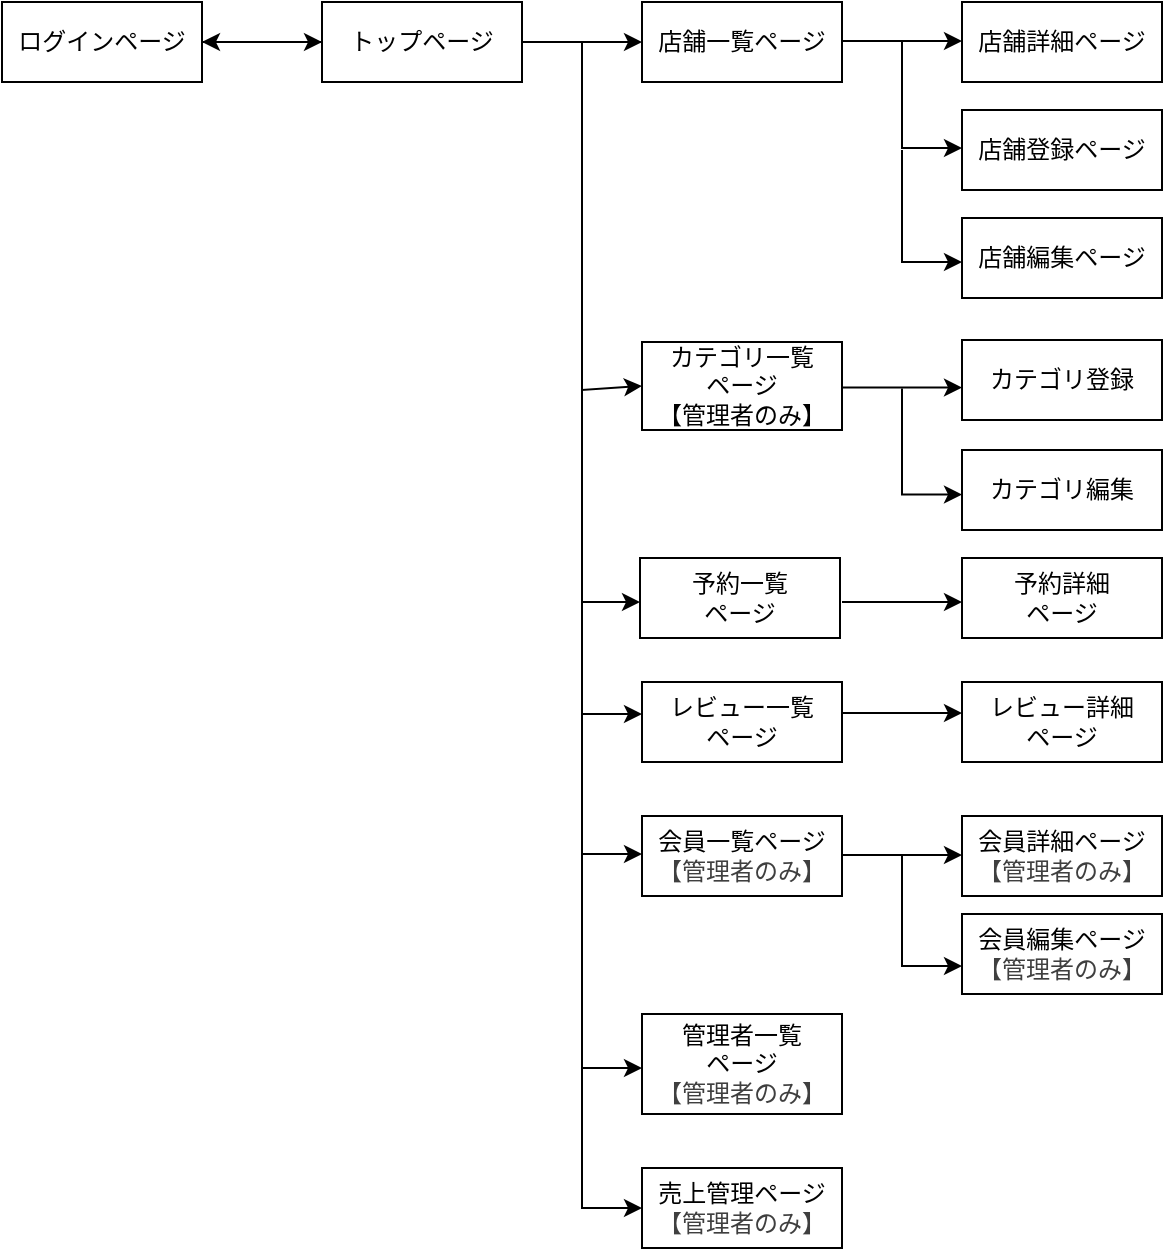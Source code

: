 <mxfile>
    <diagram id="34Bd_y1Ao4glyvhJhqIN" name="管理者側">
        <mxGraphModel dx="772" dy="439" grid="1" gridSize="10" guides="1" tooltips="1" connect="1" arrows="1" fold="1" page="1" pageScale="1" pageWidth="1169" pageHeight="827" math="0" shadow="0">
            <root>
                <mxCell id="0"/>
                <mxCell id="1" parent="0"/>
                <mxCell id="g50xE0wcD1OMA3XHy5KS-1" value="ログインページ" style="rounded=0;whiteSpace=wrap;html=1;" parent="1" vertex="1">
                    <mxGeometry x="90" y="90" width="100" height="40" as="geometry"/>
                </mxCell>
                <mxCell id="g50xE0wcD1OMA3XHy5KS-13" value="" style="edgeStyle=none;html=1;" parent="1" source="g50xE0wcD1OMA3XHy5KS-2" target="g50xE0wcD1OMA3XHy5KS-1" edge="1">
                    <mxGeometry relative="1" as="geometry"/>
                </mxCell>
                <mxCell id="g50xE0wcD1OMA3XHy5KS-2" value="トップページ" style="rounded=0;whiteSpace=wrap;html=1;" parent="1" vertex="1">
                    <mxGeometry x="250" y="90" width="100" height="40" as="geometry"/>
                </mxCell>
                <mxCell id="g50xE0wcD1OMA3XHy5KS-3" value="店舗一覧ページ" style="rounded=0;whiteSpace=wrap;html=1;" parent="1" vertex="1">
                    <mxGeometry x="410" y="90" width="100" height="40" as="geometry"/>
                </mxCell>
                <mxCell id="g50xE0wcD1OMA3XHy5KS-4" value="店舗詳細ページ" style="rounded=0;whiteSpace=wrap;html=1;" parent="1" vertex="1">
                    <mxGeometry x="570" y="90" width="100" height="40" as="geometry"/>
                </mxCell>
                <mxCell id="g50xE0wcD1OMA3XHy5KS-5" value="店舗登録ページ" style="rounded=0;whiteSpace=wrap;html=1;" parent="1" vertex="1">
                    <mxGeometry x="570" y="144" width="100" height="40" as="geometry"/>
                </mxCell>
                <mxCell id="g50xE0wcD1OMA3XHy5KS-6" value="店舗編集ページ" style="rounded=0;whiteSpace=wrap;html=1;" parent="1" vertex="1">
                    <mxGeometry x="570" y="198" width="100" height="40" as="geometry"/>
                </mxCell>
                <mxCell id="g50xE0wcD1OMA3XHy5KS-7" value="カテゴリ一覧&lt;div&gt;ページ&lt;/div&gt;&lt;div&gt;【管理者のみ】&lt;/div&gt;" style="rounded=0;whiteSpace=wrap;html=1;" parent="1" vertex="1">
                    <mxGeometry x="410" y="260" width="100" height="44" as="geometry"/>
                </mxCell>
                <mxCell id="g50xE0wcD1OMA3XHy5KS-8" value="会員一覧ページ&lt;div&gt;&lt;span style=&quot;color: rgb(63, 63, 63);&quot;&gt;【管理者のみ】&lt;/span&gt;&lt;/div&gt;" style="rounded=0;whiteSpace=wrap;html=1;" parent="1" vertex="1">
                    <mxGeometry x="410" y="497" width="100" height="40" as="geometry"/>
                </mxCell>
                <mxCell id="g50xE0wcD1OMA3XHy5KS-9" value="売上管理ページ&lt;div&gt;&lt;span style=&quot;color: rgb(63, 63, 63);&quot;&gt;【管理者のみ】&lt;/span&gt;&lt;/div&gt;" style="rounded=0;whiteSpace=wrap;html=1;" parent="1" vertex="1">
                    <mxGeometry x="410" y="673" width="100" height="40" as="geometry"/>
                </mxCell>
                <mxCell id="g50xE0wcD1OMA3XHy5KS-10" value="会員詳細ページ&lt;div&gt;&lt;span style=&quot;color: rgb(63, 63, 63);&quot;&gt;【管理者のみ】&lt;/span&gt;&lt;/div&gt;" style="rounded=0;whiteSpace=wrap;html=1;" parent="1" vertex="1">
                    <mxGeometry x="570" y="497" width="100" height="40" as="geometry"/>
                </mxCell>
                <mxCell id="g50xE0wcD1OMA3XHy5KS-11" value="管理者一覧&lt;div&gt;ページ&lt;/div&gt;&lt;div&gt;&lt;span style=&quot;color: rgb(63, 63, 63);&quot;&gt;【管理者のみ】&lt;/span&gt;&lt;/div&gt;" style="rounded=0;whiteSpace=wrap;html=1;" parent="1" vertex="1">
                    <mxGeometry x="410" y="596" width="100" height="50" as="geometry"/>
                </mxCell>
                <mxCell id="g50xE0wcD1OMA3XHy5KS-12" value="" style="endArrow=classic;html=1;exitX=1;exitY=0.5;exitDx=0;exitDy=0;" parent="1" source="g50xE0wcD1OMA3XHy5KS-1" edge="1">
                    <mxGeometry width="50" height="50" relative="1" as="geometry">
                        <mxPoint x="200" y="160" as="sourcePoint"/>
                        <mxPoint x="250" y="110" as="targetPoint"/>
                    </mxGeometry>
                </mxCell>
                <mxCell id="g50xE0wcD1OMA3XHy5KS-15" value="" style="endArrow=classic;html=1;exitX=1;exitY=0.5;exitDx=0;exitDy=0;" parent="1" source="g50xE0wcD1OMA3XHy5KS-2" edge="1">
                    <mxGeometry width="50" height="50" relative="1" as="geometry">
                        <mxPoint x="360" y="160" as="sourcePoint"/>
                        <mxPoint x="410" y="110" as="targetPoint"/>
                    </mxGeometry>
                </mxCell>
                <mxCell id="g50xE0wcD1OMA3XHy5KS-16" value="" style="endArrow=classic;html=1;exitX=1;exitY=0.5;exitDx=0;exitDy=0;" parent="1" edge="1">
                    <mxGeometry width="50" height="50" relative="1" as="geometry">
                        <mxPoint x="510" y="109.5" as="sourcePoint"/>
                        <mxPoint x="570" y="109.5" as="targetPoint"/>
                    </mxGeometry>
                </mxCell>
                <mxCell id="g50xE0wcD1OMA3XHy5KS-17" value="" style="endArrow=classic;html=1;exitX=1;exitY=0.5;exitDx=0;exitDy=0;" parent="1" edge="1">
                    <mxGeometry width="50" height="50" relative="1" as="geometry">
                        <mxPoint x="510" y="516.5" as="sourcePoint"/>
                        <mxPoint x="570" y="516.5" as="targetPoint"/>
                    </mxGeometry>
                </mxCell>
                <mxCell id="g50xE0wcD1OMA3XHy5KS-18" value="" style="endArrow=classic;html=1;entryX=0;entryY=0.5;entryDx=0;entryDy=0;rounded=0;curved=0;" parent="1" target="g50xE0wcD1OMA3XHy5KS-7" edge="1">
                    <mxGeometry width="50" height="50" relative="1" as="geometry">
                        <mxPoint x="380" y="110" as="sourcePoint"/>
                        <mxPoint x="410" y="294" as="targetPoint"/>
                        <Array as="points">
                            <mxPoint x="380" y="284"/>
                        </Array>
                    </mxGeometry>
                </mxCell>
                <mxCell id="g50xE0wcD1OMA3XHy5KS-19" value="" style="endArrow=classic;html=1;rounded=0;curved=0;" parent="1" edge="1">
                    <mxGeometry width="50" height="50" relative="1" as="geometry">
                        <mxPoint x="380" y="280" as="sourcePoint"/>
                        <mxPoint x="410" y="446" as="targetPoint"/>
                        <Array as="points">
                            <mxPoint x="380" y="446"/>
                        </Array>
                    </mxGeometry>
                </mxCell>
                <mxCell id="g50xE0wcD1OMA3XHy5KS-20" value="" style="endArrow=classic;html=1;rounded=0;curved=0;" parent="1" edge="1">
                    <mxGeometry width="50" height="50" relative="1" as="geometry">
                        <mxPoint x="380" y="507" as="sourcePoint"/>
                        <mxPoint x="410" y="623" as="targetPoint"/>
                        <Array as="points">
                            <mxPoint x="380" y="623"/>
                        </Array>
                    </mxGeometry>
                </mxCell>
                <mxCell id="g50xE0wcD1OMA3XHy5KS-21" value="" style="endArrow=classic;html=1;rounded=0;curved=0;" parent="1" edge="1">
                    <mxGeometry width="50" height="50" relative="1" as="geometry">
                        <mxPoint x="380" y="623" as="sourcePoint"/>
                        <mxPoint x="410" y="693" as="targetPoint"/>
                        <Array as="points">
                            <mxPoint x="380" y="693"/>
                        </Array>
                    </mxGeometry>
                </mxCell>
                <mxCell id="g50xE0wcD1OMA3XHy5KS-22" value="" style="endArrow=classic;html=1;rounded=0;curved=0;" parent="1" edge="1">
                    <mxGeometry width="50" height="50" relative="1" as="geometry">
                        <mxPoint x="540" y="110" as="sourcePoint"/>
                        <mxPoint x="570" y="163" as="targetPoint"/>
                        <Array as="points">
                            <mxPoint x="540" y="163"/>
                        </Array>
                    </mxGeometry>
                </mxCell>
                <mxCell id="g50xE0wcD1OMA3XHy5KS-23" value="" style="endArrow=classic;html=1;rounded=0;curved=0;" parent="1" edge="1">
                    <mxGeometry width="50" height="50" relative="1" as="geometry">
                        <mxPoint x="540" y="164" as="sourcePoint"/>
                        <mxPoint x="570" y="220" as="targetPoint"/>
                        <Array as="points">
                            <mxPoint x="540" y="220"/>
                        </Array>
                    </mxGeometry>
                </mxCell>
                <mxCell id="g50xE0wcD1OMA3XHy5KS-25" value="カテゴリ登録" style="rounded=0;whiteSpace=wrap;html=1;" parent="1" vertex="1">
                    <mxGeometry x="570" y="259" width="100" height="40" as="geometry"/>
                </mxCell>
                <mxCell id="g50xE0wcD1OMA3XHy5KS-26" value="カテゴリ編集" style="rounded=0;whiteSpace=wrap;html=1;" parent="1" vertex="1">
                    <mxGeometry x="570" y="314" width="100" height="40" as="geometry"/>
                </mxCell>
                <mxCell id="g50xE0wcD1OMA3XHy5KS-27" value="会員編集ページ&lt;div&gt;&lt;span style=&quot;color: rgb(63, 63, 63);&quot;&gt;【管理者のみ】&lt;/span&gt;&lt;/div&gt;" style="rounded=0;whiteSpace=wrap;html=1;" parent="1" vertex="1">
                    <mxGeometry x="570" y="546" width="100" height="40" as="geometry"/>
                </mxCell>
                <mxCell id="g50xE0wcD1OMA3XHy5KS-30" value="" style="endArrow=classic;html=1;exitX=1;exitY=0.5;exitDx=0;exitDy=0;" parent="1" edge="1">
                    <mxGeometry width="50" height="50" relative="1" as="geometry">
                        <mxPoint x="510" y="282.75" as="sourcePoint"/>
                        <mxPoint x="570" y="282.75" as="targetPoint"/>
                    </mxGeometry>
                </mxCell>
                <mxCell id="g50xE0wcD1OMA3XHy5KS-31" value="" style="endArrow=classic;html=1;rounded=0;curved=0;" parent="1" edge="1">
                    <mxGeometry width="50" height="50" relative="1" as="geometry">
                        <mxPoint x="540" y="283.25" as="sourcePoint"/>
                        <mxPoint x="570" y="336.25" as="targetPoint"/>
                        <Array as="points">
                            <mxPoint x="540" y="336.25"/>
                        </Array>
                    </mxGeometry>
                </mxCell>
                <mxCell id="g50xE0wcD1OMA3XHy5KS-33" value="" style="endArrow=classic;html=1;rounded=0;curved=0;" parent="1" edge="1">
                    <mxGeometry width="50" height="50" relative="1" as="geometry">
                        <mxPoint x="540" y="516" as="sourcePoint"/>
                        <mxPoint x="570" y="572" as="targetPoint"/>
                        <Array as="points">
                            <mxPoint x="540" y="572"/>
                        </Array>
                    </mxGeometry>
                </mxCell>
                <mxCell id="1fJdkVaX5mubvqtacBsB-1" value="レビュー一覧&lt;div&gt;ページ&lt;/div&gt;" style="rounded=0;whiteSpace=wrap;html=1;" parent="1" vertex="1">
                    <mxGeometry x="410" y="430" width="100" height="40" as="geometry"/>
                </mxCell>
                <mxCell id="1fJdkVaX5mubvqtacBsB-2" value="" style="endArrow=classic;html=1;rounded=0;curved=0;" parent="1" edge="1">
                    <mxGeometry width="50" height="50" relative="1" as="geometry">
                        <mxPoint x="380" y="440" as="sourcePoint"/>
                        <mxPoint x="410" y="516" as="targetPoint"/>
                        <Array as="points">
                            <mxPoint x="380" y="516"/>
                        </Array>
                    </mxGeometry>
                </mxCell>
                <mxCell id="2" value="レビュー詳細&lt;div&gt;ページ&lt;/div&gt;" style="rounded=0;whiteSpace=wrap;html=1;" parent="1" vertex="1">
                    <mxGeometry x="570" y="430" width="100" height="40" as="geometry"/>
                </mxCell>
                <mxCell id="3" value="" style="endArrow=classic;html=1;exitX=1;exitY=0.5;exitDx=0;exitDy=0;" parent="1" edge="1">
                    <mxGeometry width="50" height="50" relative="1" as="geometry">
                        <mxPoint x="510" y="445.5" as="sourcePoint"/>
                        <mxPoint x="570" y="445.5" as="targetPoint"/>
                    </mxGeometry>
                </mxCell>
                <mxCell id="4" value="" style="endArrow=classic;html=1;exitX=1;exitY=0.5;exitDx=0;exitDy=0;" parent="1" edge="1">
                    <mxGeometry width="50" height="50" relative="1" as="geometry">
                        <mxPoint x="510" y="390" as="sourcePoint"/>
                        <mxPoint x="570" y="390" as="targetPoint"/>
                    </mxGeometry>
                </mxCell>
                <mxCell id="5" value="予約一覧&lt;div&gt;ページ&lt;/div&gt;" style="rounded=0;whiteSpace=wrap;html=1;" parent="1" vertex="1">
                    <mxGeometry x="409" y="368" width="100" height="40" as="geometry"/>
                </mxCell>
                <mxCell id="7" value="予約詳細&lt;div&gt;ページ&lt;/div&gt;" style="rounded=0;whiteSpace=wrap;html=1;" parent="1" vertex="1">
                    <mxGeometry x="570" y="368" width="100" height="40" as="geometry"/>
                </mxCell>
                <mxCell id="8" value="" style="endArrow=classic;html=1;" parent="1" edge="1">
                    <mxGeometry width="50" height="50" relative="1" as="geometry">
                        <mxPoint x="380" y="390" as="sourcePoint"/>
                        <mxPoint x="409" y="390" as="targetPoint"/>
                    </mxGeometry>
                </mxCell>
            </root>
        </mxGraphModel>
    </diagram>
    <diagram id="sRgeUZMU-NJZNKIBelVj" name="会員側">
        <mxGraphModel dx="772" dy="439" grid="1" gridSize="10" guides="1" tooltips="1" connect="1" arrows="1" fold="1" page="1" pageScale="1" pageWidth="1169" pageHeight="827" math="0" shadow="0">
            <root>
                <mxCell id="0"/>
                <mxCell id="1" parent="0"/>
                <mxCell id="2" value="ログインページ" style="rounded=0;whiteSpace=wrap;html=1;" parent="1" vertex="1">
                    <mxGeometry x="90" y="90" width="100" height="40" as="geometry"/>
                </mxCell>
                <mxCell id="3" value="パスワード再設定&lt;div&gt;ページ&lt;/div&gt;" style="rounded=0;whiteSpace=wrap;html=1;" parent="1" vertex="1">
                    <mxGeometry x="90" y="160" width="100" height="40" as="geometry"/>
                </mxCell>
                <mxCell id="4" value="会員登録ページ" style="rounded=0;whiteSpace=wrap;html=1;" parent="1" vertex="1">
                    <mxGeometry x="90" y="260" width="100" height="40" as="geometry"/>
                </mxCell>
                <mxCell id="5" value="トップページ" style="rounded=0;whiteSpace=wrap;html=1;" parent="1" vertex="1">
                    <mxGeometry x="240" y="90" width="100" height="40" as="geometry"/>
                </mxCell>
                <mxCell id="6" value="店舗一覧ページ" style="rounded=0;whiteSpace=wrap;html=1;" parent="1" vertex="1">
                    <mxGeometry x="390" y="90" width="100" height="40" as="geometry"/>
                </mxCell>
                <mxCell id="7" value="店舗詳細ページ" style="rounded=0;whiteSpace=wrap;html=1;" parent="1" vertex="1">
                    <mxGeometry x="539.5" y="90" width="100" height="40" as="geometry"/>
                </mxCell>
                <mxCell id="8" value="お気に入り一覧&lt;div&gt;ページ&lt;/div&gt;&lt;div&gt;【有料会員のみ】&lt;/div&gt;" style="rounded=0;whiteSpace=wrap;html=1;" parent="1" vertex="1">
                    <mxGeometry x="390" y="160" width="100" height="50" as="geometry"/>
                </mxCell>
                <mxCell id="9" value="予約一覧ページ&lt;div&gt;&lt;span style=&quot;color: rgb(63, 63, 63);&quot;&gt;【有料会員のみ】&lt;/span&gt;&lt;/div&gt;" style="rounded=0;whiteSpace=wrap;html=1;" parent="1" vertex="1">
                    <mxGeometry x="390" y="230" width="100" height="50" as="geometry"/>
                </mxCell>
                <mxCell id="10" value="マイページ" style="rounded=0;whiteSpace=wrap;html=1;" parent="1" vertex="1">
                    <mxGeometry x="390" y="300" width="100" height="40" as="geometry"/>
                </mxCell>
                <mxCell id="11" value="会員情報編集&lt;div&gt;ページ&lt;/div&gt;" style="rounded=0;whiteSpace=wrap;html=1;" parent="1" vertex="1">
                    <mxGeometry x="539" y="300" width="100" height="40" as="geometry"/>
                </mxCell>
                <mxCell id="12" value="パスワード変更&lt;div&gt;ページ&lt;/div&gt;" style="rounded=0;whiteSpace=wrap;html=1;" parent="1" vertex="1">
                    <mxGeometry x="540" y="374" width="100" height="40" as="geometry"/>
                </mxCell>
                <mxCell id="14" value="クレジットカード登録・変更ページ&lt;div&gt;&lt;span style=&quot;color: rgb(63, 63, 63);&quot;&gt;【有料会員のみ】&lt;/span&gt;&lt;/div&gt;" style="rounded=0;whiteSpace=wrap;html=1;" parent="1" vertex="1">
                    <mxGeometry x="540" y="530" width="100" height="50" as="geometry"/>
                </mxCell>
                <mxCell id="15" value="予約作成&lt;div&gt;&lt;span style=&quot;color: rgb(63, 63, 63);&quot;&gt;【有料会員のみ】&lt;/span&gt;&lt;/div&gt;" style="rounded=0;whiteSpace=wrap;html=1;" parent="1" vertex="1">
                    <mxGeometry x="689" y="90" width="100" height="50" as="geometry"/>
                </mxCell>
                <mxCell id="17" value="有料会員登録&lt;div&gt;&lt;span style=&quot;background-color: transparent;&quot;&gt;ページ&lt;/span&gt;&lt;/div&gt;" style="rounded=0;whiteSpace=wrap;html=1;" parent="1" vertex="1">
                    <mxGeometry x="540" y="450" width="100" height="40" as="geometry"/>
                </mxCell>
                <mxCell id="18" value="レビュー投稿&lt;div&gt;&lt;span style=&quot;color: rgb(63, 63, 63);&quot;&gt;【有料会員のみ】&lt;/span&gt;&lt;/div&gt;" style="rounded=0;whiteSpace=wrap;html=1;" parent="1" vertex="1">
                    <mxGeometry x="689" y="160" width="100" height="50" as="geometry"/>
                </mxCell>
                <mxCell id="19" value="有料会員解約&lt;div&gt;&lt;span style=&quot;color: rgb(63, 63, 63);&quot;&gt;【有料会員のみ】&lt;/span&gt;&lt;/div&gt;" style="rounded=0;whiteSpace=wrap;html=1;" parent="1" vertex="1">
                    <mxGeometry x="540" y="612" width="100" height="50" as="geometry"/>
                </mxCell>
                <mxCell id="21" value="" style="endArrow=classic;html=1;exitX=1;exitY=0.5;exitDx=0;exitDy=0;startArrow=classic;startFill=1;" parent="1" source="2" edge="1">
                    <mxGeometry width="50" height="50" relative="1" as="geometry">
                        <mxPoint x="190" y="160" as="sourcePoint"/>
                        <mxPoint x="240" y="110" as="targetPoint"/>
                    </mxGeometry>
                </mxCell>
                <mxCell id="22" value="" style="endArrow=classic;html=1;exitX=1;exitY=0.5;exitDx=0;exitDy=0;" parent="1" edge="1">
                    <mxGeometry width="50" height="50" relative="1" as="geometry">
                        <mxPoint x="340" y="109.5" as="sourcePoint"/>
                        <mxPoint x="390" y="109.5" as="targetPoint"/>
                    </mxGeometry>
                </mxCell>
                <mxCell id="23" value="" style="endArrow=classic;html=1;exitX=1;exitY=0.5;exitDx=0;exitDy=0;" parent="1" edge="1">
                    <mxGeometry width="50" height="50" relative="1" as="geometry">
                        <mxPoint x="490" y="109.5" as="sourcePoint"/>
                        <mxPoint x="540" y="109.5" as="targetPoint"/>
                    </mxGeometry>
                </mxCell>
                <mxCell id="24" value="" style="endArrow=classic;html=1;exitX=1;exitY=0.5;exitDx=0;exitDy=0;" parent="1" edge="1">
                    <mxGeometry width="50" height="50" relative="1" as="geometry">
                        <mxPoint x="639.5" y="109.5" as="sourcePoint"/>
                        <mxPoint x="689.5" y="109.5" as="targetPoint"/>
                    </mxGeometry>
                </mxCell>
                <mxCell id="25" value="" style="endArrow=classic;html=1;exitX=1;exitY=0.5;exitDx=0;exitDy=0;" parent="1" edge="1">
                    <mxGeometry width="50" height="50" relative="1" as="geometry">
                        <mxPoint x="489.5" y="319.5" as="sourcePoint"/>
                        <mxPoint x="539.5" y="319.5" as="targetPoint"/>
                    </mxGeometry>
                </mxCell>
                <mxCell id="27" value="" style="endArrow=classic;html=1;rounded=0;curved=0;" parent="1" edge="1">
                    <mxGeometry width="50" height="50" relative="1" as="geometry">
                        <mxPoint x="360" y="110" as="sourcePoint"/>
                        <mxPoint x="390" y="180" as="targetPoint"/>
                        <Array as="points">
                            <mxPoint x="360" y="180"/>
                        </Array>
                    </mxGeometry>
                </mxCell>
                <mxCell id="28" value="" style="endArrow=classic;html=1;rounded=0;curved=0;" parent="1" edge="1">
                    <mxGeometry width="50" height="50" relative="1" as="geometry">
                        <mxPoint x="360" y="160" as="sourcePoint"/>
                        <mxPoint x="390" y="256" as="targetPoint"/>
                        <Array as="points">
                            <mxPoint x="360" y="256"/>
                        </Array>
                    </mxGeometry>
                </mxCell>
                <mxCell id="29" value="" style="endArrow=classic;html=1;rounded=0;curved=0;" parent="1" edge="1">
                    <mxGeometry width="50" height="50" relative="1" as="geometry">
                        <mxPoint x="360" y="250" as="sourcePoint"/>
                        <mxPoint x="390" y="320" as="targetPoint"/>
                        <Array as="points">
                            <mxPoint x="360" y="320"/>
                        </Array>
                    </mxGeometry>
                </mxCell>
                <mxCell id="30" value="" style="endArrow=classic;html=1;rounded=0;curved=0;" parent="1" edge="1">
                    <mxGeometry width="50" height="50" relative="1" as="geometry">
                        <mxPoint x="509" y="320" as="sourcePoint"/>
                        <mxPoint x="539" y="395" as="targetPoint"/>
                        <Array as="points">
                            <mxPoint x="509" y="395"/>
                        </Array>
                    </mxGeometry>
                </mxCell>
                <mxCell id="31" value="" style="endArrow=classic;html=1;rounded=0;curved=0;" parent="1" edge="1">
                    <mxGeometry width="50" height="50" relative="1" as="geometry">
                        <mxPoint x="509" y="390" as="sourcePoint"/>
                        <mxPoint x="539" y="470" as="targetPoint"/>
                        <Array as="points">
                            <mxPoint x="509" y="470"/>
                        </Array>
                    </mxGeometry>
                </mxCell>
                <mxCell id="32" value="" style="endArrow=classic;html=1;rounded=0;curved=0;" parent="1" edge="1">
                    <mxGeometry width="50" height="50" relative="1" as="geometry">
                        <mxPoint x="509" y="470" as="sourcePoint"/>
                        <mxPoint x="539" y="560" as="targetPoint"/>
                        <Array as="points">
                            <mxPoint x="509" y="560"/>
                        </Array>
                    </mxGeometry>
                </mxCell>
                <mxCell id="34" value="" style="endArrow=classic;html=1;rounded=0;curved=0;" parent="1" edge="1">
                    <mxGeometry width="50" height="50" relative="1" as="geometry">
                        <mxPoint x="509" y="559" as="sourcePoint"/>
                        <mxPoint x="539" y="639" as="targetPoint"/>
                        <Array as="points">
                            <mxPoint x="509" y="639"/>
                        </Array>
                    </mxGeometry>
                </mxCell>
                <mxCell id="36" value="" style="endArrow=classic;html=1;rounded=0;curved=0;" parent="1" edge="1">
                    <mxGeometry width="50" height="50" relative="1" as="geometry">
                        <mxPoint x="659" y="110" as="sourcePoint"/>
                        <mxPoint x="689" y="186" as="targetPoint"/>
                        <Array as="points">
                            <mxPoint x="659" y="186"/>
                        </Array>
                    </mxGeometry>
                </mxCell>
                <mxCell id="37" value="" style="endArrow=classic;html=1;exitX=1;exitY=0.5;exitDx=0;exitDy=0;rounded=0;curved=0;" parent="1" source="4" edge="1">
                    <mxGeometry width="50" height="50" relative="1" as="geometry">
                        <mxPoint x="240" y="180" as="sourcePoint"/>
                        <mxPoint x="290" y="130" as="targetPoint"/>
                        <Array as="points">
                            <mxPoint x="290" y="280"/>
                        </Array>
                    </mxGeometry>
                </mxCell>
                <mxCell id="39" value="" style="endArrow=classic;html=1;exitX=0.5;exitY=0;exitDx=0;exitDy=0;startArrow=classic;startFill=1;" parent="1" source="3" edge="1">
                    <mxGeometry width="50" height="50" relative="1" as="geometry">
                        <mxPoint x="90" y="180" as="sourcePoint"/>
                        <mxPoint x="140" y="130" as="targetPoint"/>
                    </mxGeometry>
                </mxCell>
                <mxCell id="40" value="" style="endArrow=classic;html=1;entryX=1;entryY=0.75;entryDx=0;entryDy=0;rounded=0;curved=0;" parent="1" target="9" edge="1">
                    <mxGeometry width="50" height="50" relative="1" as="geometry">
                        <mxPoint x="789" y="120" as="sourcePoint"/>
                        <mxPoint x="839" y="70" as="targetPoint"/>
                        <Array as="points">
                            <mxPoint x="850" y="120"/>
                            <mxPoint x="850" y="268"/>
                        </Array>
                    </mxGeometry>
                </mxCell>
                <mxCell id="41" value="" style="endArrow=classic;html=1;entryX=0.5;entryY=1;entryDx=0;entryDy=0;rounded=0;curved=0;" parent="1" target="7" edge="1">
                    <mxGeometry width="50" height="50" relative="1" as="geometry">
                        <mxPoint x="490" y="190" as="sourcePoint"/>
                        <mxPoint x="540" y="140" as="targetPoint"/>
                        <Array as="points">
                            <mxPoint x="590" y="190"/>
                        </Array>
                    </mxGeometry>
                </mxCell>
                <mxCell id="42" value="" style="endArrow=none;html=1;entryX=0.5;entryY=1;entryDx=0;entryDy=0;rounded=0;curved=0;endFill=0;" parent="1" edge="1">
                    <mxGeometry width="50" height="50" relative="1" as="geometry">
                        <mxPoint x="490" y="240" as="sourcePoint"/>
                        <mxPoint x="590" y="180" as="targetPoint"/>
                        <Array as="points">
                            <mxPoint x="590" y="240"/>
                        </Array>
                    </mxGeometry>
                </mxCell>
                <mxCell id="8033o2TbjGatoIEYot67-42" value="" style="endArrow=classic;html=1;exitX=0.5;exitY=0;exitDx=0;exitDy=0;" parent="1" source="10" edge="1">
                    <mxGeometry width="50" height="50" relative="1" as="geometry">
                        <mxPoint x="469" y="330" as="sourcePoint"/>
                        <mxPoint x="440" y="280" as="targetPoint"/>
                    </mxGeometry>
                </mxCell>
                <mxCell id="8033o2TbjGatoIEYot67-43" value="" style="endArrow=classic;html=1;entryX=0;entryY=0.75;entryDx=0;entryDy=0;exitX=0;exitY=0.75;exitDx=0;exitDy=0;rounded=0;curved=0;" parent="1" source="10" target="8" edge="1">
                    <mxGeometry width="50" height="50" relative="1" as="geometry">
                        <mxPoint x="200" y="429" as="sourcePoint"/>
                        <mxPoint x="460" y="359" as="targetPoint"/>
                        <Array as="points">
                            <mxPoint x="320" y="330"/>
                            <mxPoint x="320" y="198"/>
                        </Array>
                    </mxGeometry>
                </mxCell>
            </root>
        </mxGraphModel>
    </diagram>
</mxfile>